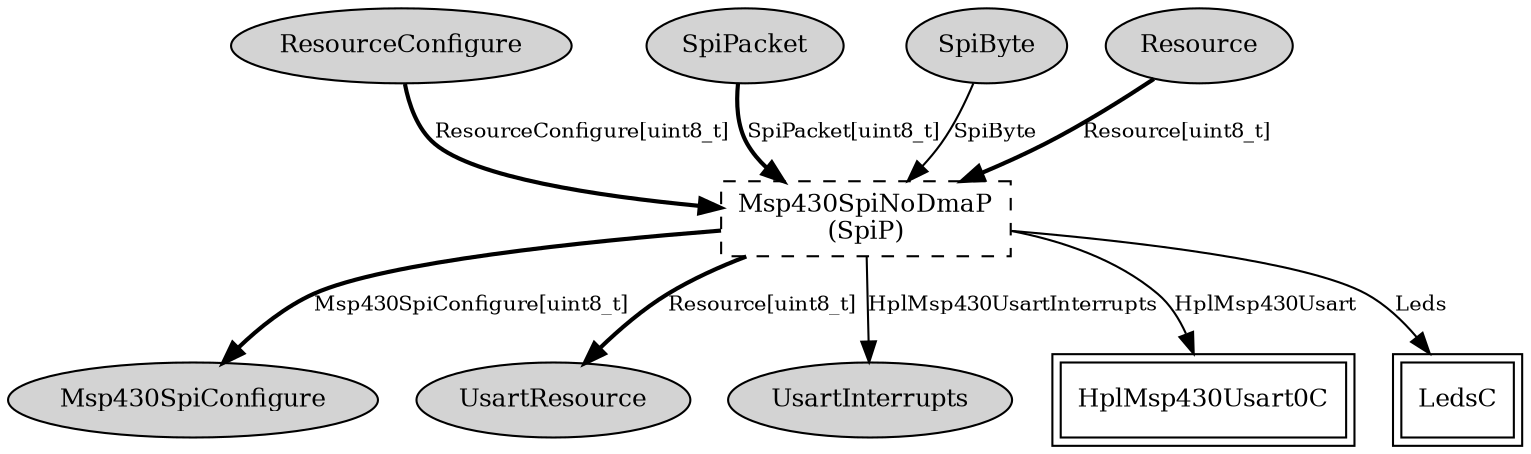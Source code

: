 digraph "tos.chips.msp430.usart.Msp430SpiNoDma0P" {
  n0xb6d361f8 [shape=ellipse, style=filled, label="ResourceConfigure", fontsize=12];
  "Msp430SpiNoDma0P.SpiP" [fontsize=12, shape=box, style=dashed, label="Msp430SpiNoDmaP\n(SpiP)", URL="../chtml/tos.chips.msp430.usart.Msp430SpiNoDmaP.html"];
  n0xb6d36cd0 [shape=ellipse, style=filled, label="SpiPacket", fontsize=12];
  "Msp430SpiNoDma0P.SpiP" [fontsize=12, shape=box, style=dashed, label="Msp430SpiNoDmaP\n(SpiP)", URL="../chtml/tos.chips.msp430.usart.Msp430SpiNoDmaP.html"];
  n0xb6d36658 [shape=ellipse, style=filled, label="SpiByte", fontsize=12];
  "Msp430SpiNoDma0P.SpiP" [fontsize=12, shape=box, style=dashed, label="Msp430SpiNoDmaP\n(SpiP)", URL="../chtml/tos.chips.msp430.usart.Msp430SpiNoDmaP.html"];
  n0xb6d3b7f0 [shape=ellipse, style=filled, label="Resource", fontsize=12];
  "Msp430SpiNoDma0P.SpiP" [fontsize=12, shape=box, style=dashed, label="Msp430SpiNoDmaP\n(SpiP)", URL="../chtml/tos.chips.msp430.usart.Msp430SpiNoDmaP.html"];
  "Msp430SpiNoDma0P.SpiP" [fontsize=12, shape=box, style=dashed, label="Msp430SpiNoDmaP\n(SpiP)", URL="../chtml/tos.chips.msp430.usart.Msp430SpiNoDmaP.html"];
  n0xb6d34010 [shape=ellipse, style=filled, label="Msp430SpiConfigure", fontsize=12];
  "Msp430SpiNoDma0P.SpiP" [fontsize=12, shape=box, style=dashed, label="Msp430SpiNoDmaP\n(SpiP)", URL="../chtml/tos.chips.msp430.usart.Msp430SpiNoDmaP.html"];
  n0xb6d35550 [shape=ellipse, style=filled, label="UsartResource", fontsize=12];
  "Msp430SpiNoDma0P.SpiP" [fontsize=12, shape=box, style=dashed, label="Msp430SpiNoDmaP\n(SpiP)", URL="../chtml/tos.chips.msp430.usart.Msp430SpiNoDmaP.html"];
  n0xb6d312d8 [shape=ellipse, style=filled, label="UsartInterrupts", fontsize=12];
  "Msp430SpiNoDma0P.SpiP" [fontsize=12, shape=box, style=dashed, label="Msp430SpiNoDmaP\n(SpiP)", URL="../chtml/tos.chips.msp430.usart.Msp430SpiNoDmaP.html"];
  "HplMsp430Usart0C" [fontsize=12, shape=box,peripheries=2, URL="../chtml/tos.chips.msp430.usart.HplMsp430Usart0C.html"];
  "Msp430SpiNoDma0P.SpiP" [fontsize=12, shape=box, style=dashed, label="Msp430SpiNoDmaP\n(SpiP)", URL="../chtml/tos.chips.msp430.usart.Msp430SpiNoDmaP.html"];
  "LedsC" [fontsize=12, shape=box,peripheries=2, URL="../chtml/tos.system.LedsC.html"];
  "n0xb6d361f8" -> "Msp430SpiNoDma0P.SpiP" [label="ResourceConfigure[uint8_t]", style=bold, URL="../ihtml/tos.interfaces.ResourceConfigure.html", fontsize=10];
  "n0xb6d36cd0" -> "Msp430SpiNoDma0P.SpiP" [label="SpiPacket[uint8_t]", style=bold, URL="../ihtml/tos.interfaces.SpiPacket.html", fontsize=10];
  "n0xb6d36658" -> "Msp430SpiNoDma0P.SpiP" [label="SpiByte", URL="../ihtml/tos.interfaces.SpiByte.html", fontsize=10];
  "n0xb6d3b7f0" -> "Msp430SpiNoDma0P.SpiP" [label="Resource[uint8_t]", style=bold, URL="../ihtml/tos.interfaces.Resource.html", fontsize=10];
  "Msp430SpiNoDma0P.SpiP" -> "n0xb6d34010" [label="Msp430SpiConfigure[uint8_t]", style=bold, URL="../ihtml/tos.chips.msp430.usart.Msp430SpiConfigure.html", fontsize=10];
  "Msp430SpiNoDma0P.SpiP" -> "n0xb6d35550" [label="Resource[uint8_t]", style=bold, URL="../ihtml/tos.interfaces.Resource.html", fontsize=10];
  "Msp430SpiNoDma0P.SpiP" -> "n0xb6d312d8" [label="HplMsp430UsartInterrupts", URL="../ihtml/tos.chips.msp430.usart.HplMsp430UsartInterrupts.html", fontsize=10];
  "Msp430SpiNoDma0P.SpiP" -> "HplMsp430Usart0C" [label="HplMsp430Usart", URL="../ihtml/tos.chips.msp430.usart.HplMsp430Usart.html", fontsize=10];
  "Msp430SpiNoDma0P.SpiP" -> "LedsC" [label="Leds", URL="../ihtml/tos.interfaces.Leds.html", fontsize=10];
}
